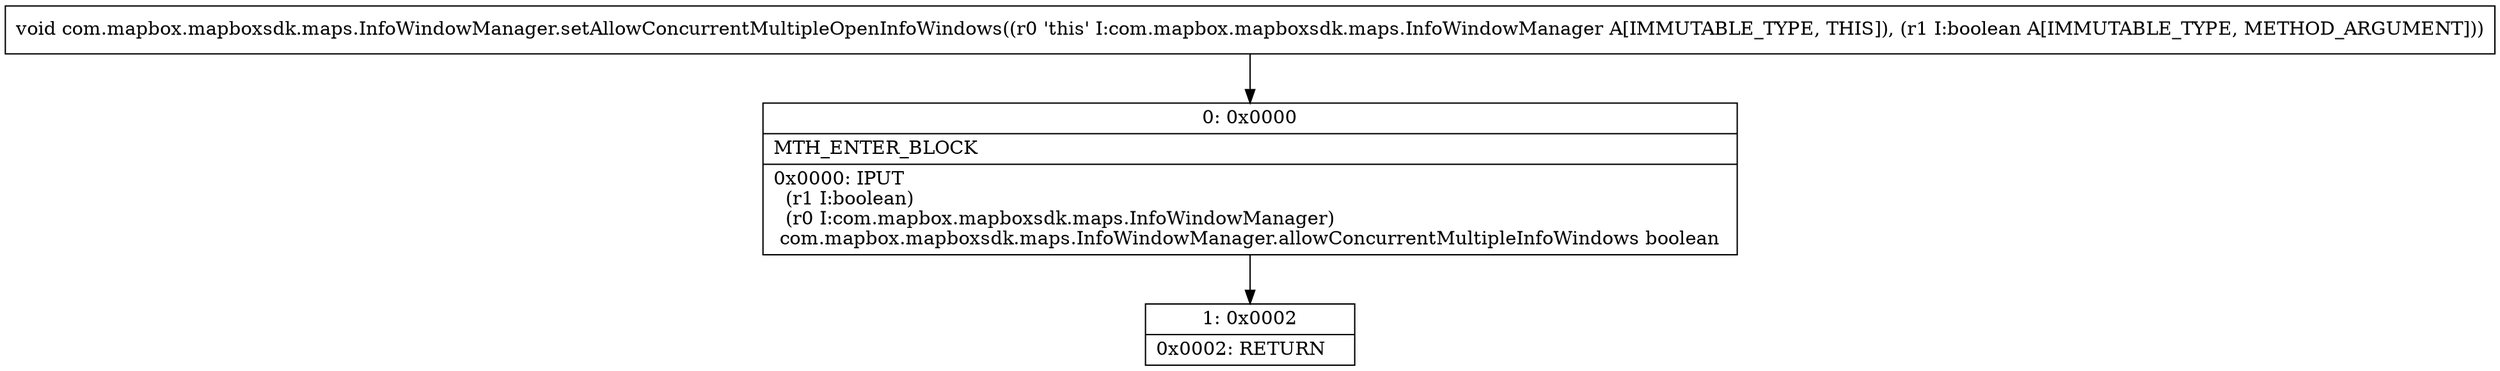 digraph "CFG forcom.mapbox.mapboxsdk.maps.InfoWindowManager.setAllowConcurrentMultipleOpenInfoWindows(Z)V" {
Node_0 [shape=record,label="{0\:\ 0x0000|MTH_ENTER_BLOCK\l|0x0000: IPUT  \l  (r1 I:boolean)\l  (r0 I:com.mapbox.mapboxsdk.maps.InfoWindowManager)\l com.mapbox.mapboxsdk.maps.InfoWindowManager.allowConcurrentMultipleInfoWindows boolean \l}"];
Node_1 [shape=record,label="{1\:\ 0x0002|0x0002: RETURN   \l}"];
MethodNode[shape=record,label="{void com.mapbox.mapboxsdk.maps.InfoWindowManager.setAllowConcurrentMultipleOpenInfoWindows((r0 'this' I:com.mapbox.mapboxsdk.maps.InfoWindowManager A[IMMUTABLE_TYPE, THIS]), (r1 I:boolean A[IMMUTABLE_TYPE, METHOD_ARGUMENT])) }"];
MethodNode -> Node_0;
Node_0 -> Node_1;
}

